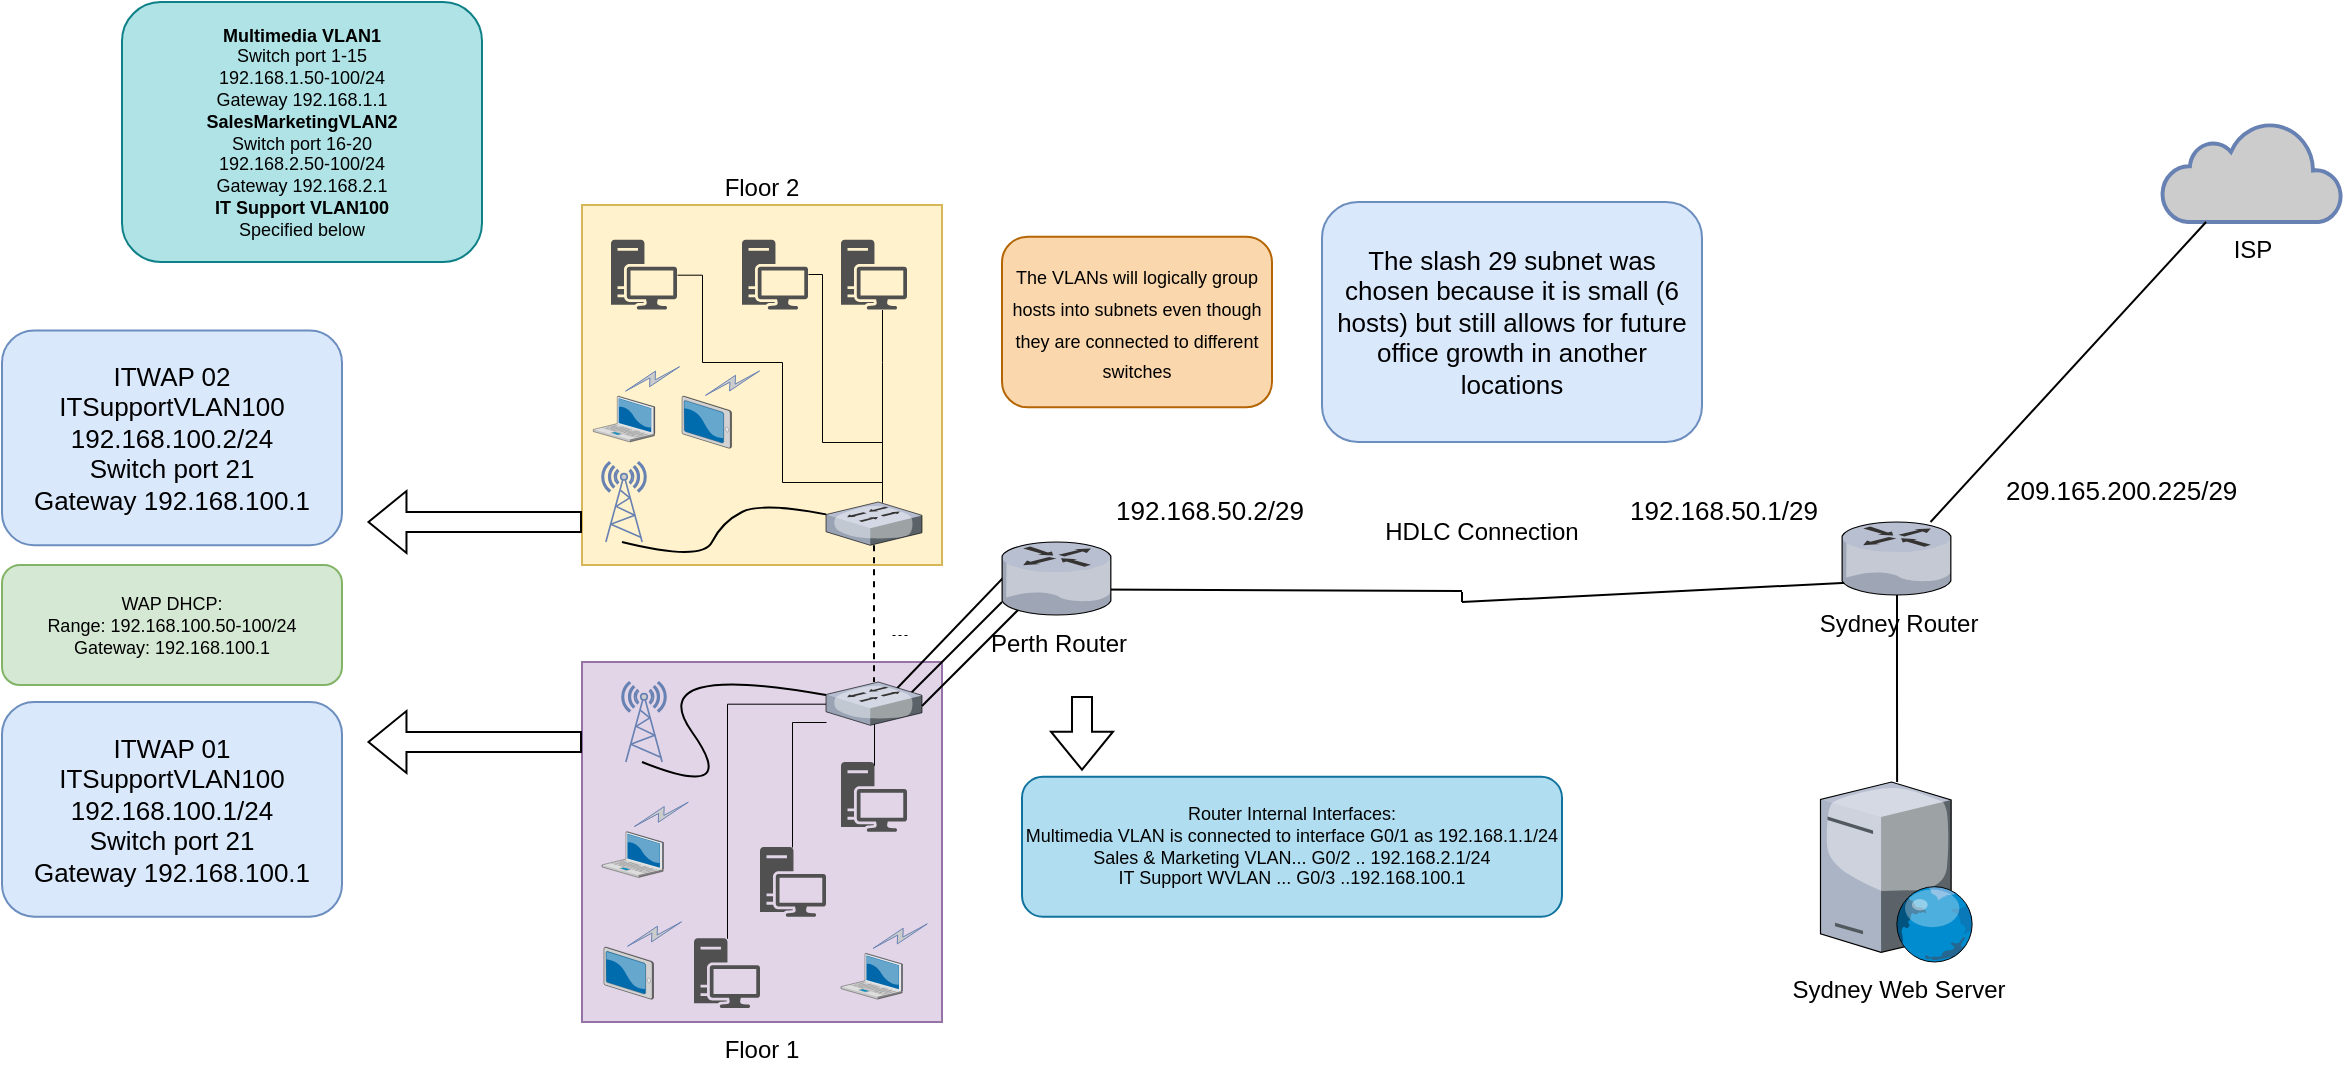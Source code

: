 <mxfile version="17.4.0" type="github">
  <diagram id="7B7-dU7_U9arGdIsB1Jr" name="Page-1">
    <mxGraphModel dx="1541" dy="450" grid="1" gridSize="10" guides="1" tooltips="1" connect="1" arrows="1" fold="1" page="1" pageScale="1" pageWidth="850" pageHeight="1100" math="0" shadow="0">
      <root>
        <mxCell id="0" />
        <mxCell id="1" parent="0" />
        <mxCell id="IoEwdeMXLNU2qVer5Yop-13" value="" style="group" vertex="1" connectable="0" parent="1">
          <mxGeometry x="260" y="330" width="200" height="10" as="geometry" />
        </mxCell>
        <mxCell id="IoEwdeMXLNU2qVer5Yop-14" value="" style="group" vertex="1" connectable="0" parent="IoEwdeMXLNU2qVer5Yop-13">
          <mxGeometry x="-184.211" width="384.211" height="10" as="geometry" />
        </mxCell>
        <mxCell id="IoEwdeMXLNU2qVer5Yop-10" value="" style="endArrow=none;html=1;rounded=0;fontColor=#000000;" edge="1" parent="IoEwdeMXLNU2qVer5Yop-14">
          <mxGeometry width="50" height="50" relative="1" as="geometry">
            <mxPoint y="3.744" as="sourcePoint" />
            <mxPoint x="184.211" y="4.5" as="targetPoint" />
          </mxGeometry>
        </mxCell>
        <mxCell id="IoEwdeMXLNU2qVer5Yop-12" value="" style="endArrow=none;html=1;rounded=0;fontColor=#000000;" edge="1" parent="IoEwdeMXLNU2qVer5Yop-14">
          <mxGeometry width="50" height="50" relative="1" as="geometry">
            <mxPoint x="184.211" y="10" as="sourcePoint" />
            <mxPoint x="384.211" as="targetPoint" />
          </mxGeometry>
        </mxCell>
        <mxCell id="IoEwdeMXLNU2qVer5Yop-11" value="" style="endArrow=none;html=1;rounded=0;fontColor=#000000;" edge="1" parent="IoEwdeMXLNU2qVer5Yop-13">
          <mxGeometry width="50" height="50" relative="1" as="geometry">
            <mxPoint y="5" as="sourcePoint" />
            <mxPoint y="10" as="targetPoint" />
          </mxGeometry>
        </mxCell>
        <mxCell id="IoEwdeMXLNU2qVer5Yop-17" value="Floor 2" style="whiteSpace=wrap;html=1;aspect=fixed;strokeColor=#d6b656;fillColor=#fff2cc;labelPosition=center;verticalLabelPosition=top;align=center;verticalAlign=bottom;" vertex="1" parent="1">
          <mxGeometry x="-180" y="141.5" width="180" height="180" as="geometry" />
        </mxCell>
        <mxCell id="IoEwdeMXLNU2qVer5Yop-72" value="" style="sketch=0;pointerEvents=1;shadow=0;dashed=0;html=1;strokeColor=none;fillColor=#505050;labelPosition=center;verticalLabelPosition=bottom;verticalAlign=top;outlineConnect=0;align=center;shape=mxgraph.office.devices.workstation;rounded=1;glass=0;fontSize=9;fontColor=#000000;" vertex="1" parent="IoEwdeMXLNU2qVer5Yop-17">
          <mxGeometry x="80" y="17.35" width="33" height="34.87" as="geometry" />
        </mxCell>
        <mxCell id="IoEwdeMXLNU2qVer5Yop-18" value="Floor 1" style="whiteSpace=wrap;html=1;aspect=fixed;strokeColor=#9673a6;fillColor=#e1d5e7;labelPosition=center;verticalLabelPosition=bottom;align=center;verticalAlign=top;" vertex="1" parent="1">
          <mxGeometry x="-180" y="370" width="180" height="180" as="geometry" />
        </mxCell>
        <mxCell id="IoEwdeMXLNU2qVer5Yop-27" value="" style="endArrow=none;html=1;rounded=0;fontSize=13;fontColor=#000000;" edge="1" parent="1">
          <mxGeometry width="50" height="50" relative="1" as="geometry">
            <mxPoint x="-20" y="390" as="sourcePoint" />
            <mxPoint x="30" y="340" as="targetPoint" />
          </mxGeometry>
        </mxCell>
        <mxCell id="IoEwdeMXLNU2qVer5Yop-1" value="ISP" style="html=1;outlineConnect=0;fillColor=#CCCCCC;strokeColor=#6881B3;gradientColor=none;gradientDirection=north;strokeWidth=2;shape=mxgraph.networks.cloud;fontColor=#000000;labelPosition=center;verticalLabelPosition=bottom;align=center;verticalAlign=top;" vertex="1" parent="1">
          <mxGeometry x="610" y="100" width="90" height="50" as="geometry" />
        </mxCell>
        <mxCell id="IoEwdeMXLNU2qVer5Yop-8" style="edgeStyle=orthogonalEdgeStyle;rounded=0;orthogonalLoop=1;jettySize=auto;html=1;fontColor=#000000;endArrow=none;endFill=0;" edge="1" parent="1" source="IoEwdeMXLNU2qVer5Yop-5" target="IoEwdeMXLNU2qVer5Yop-7">
          <mxGeometry relative="1" as="geometry" />
        </mxCell>
        <mxCell id="IoEwdeMXLNU2qVer5Yop-7" value="Sydney Web Server" style="verticalLabelPosition=bottom;sketch=0;aspect=fixed;html=1;verticalAlign=top;strokeColor=none;align=center;outlineConnect=0;shape=mxgraph.citrix.web_server;fontColor=#000000;" vertex="1" parent="1">
          <mxGeometry x="439.25" y="430" width="76.5" height="90" as="geometry" />
        </mxCell>
        <mxCell id="IoEwdeMXLNU2qVer5Yop-15" value="" style="endArrow=none;html=1;rounded=0;fontColor=#000000;" edge="1" parent="1" source="IoEwdeMXLNU2qVer5Yop-5" target="IoEwdeMXLNU2qVer5Yop-1">
          <mxGeometry width="50" height="50" relative="1" as="geometry">
            <mxPoint x="340" y="450" as="sourcePoint" />
            <mxPoint x="390" y="400" as="targetPoint" />
          </mxGeometry>
        </mxCell>
        <mxCell id="IoEwdeMXLNU2qVer5Yop-6" value="" style="shape=image;html=1;verticalAlign=top;verticalLabelPosition=bottom;labelBackgroundColor=#ffffff;imageAspect=0;aspect=fixed;image=https://cdn2.iconfinder.com/data/icons/whcompare-isometric-web-hosting-servers/50/firewall-128.png;fontColor=#000000;" vertex="1" parent="1">
          <mxGeometry x="471.5" y="270" width="65" height="65" as="geometry" />
        </mxCell>
        <mxCell id="IoEwdeMXLNU2qVer5Yop-5" value="Sydney Router" style="verticalLabelPosition=bottom;sketch=0;aspect=fixed;html=1;verticalAlign=top;strokeColor=none;align=center;outlineConnect=0;shape=mxgraph.citrix.router;fontColor=#000000;" vertex="1" parent="1">
          <mxGeometry x="450" y="300" width="55" height="36.5" as="geometry" />
        </mxCell>
        <mxCell id="IoEwdeMXLNU2qVer5Yop-19" value="HDLC Connection" style="text;html=1;strokeColor=none;fillColor=none;align=center;verticalAlign=middle;whiteSpace=wrap;rounded=0;fontColor=#000000;" vertex="1" parent="1">
          <mxGeometry x="210" y="290" width="120" height="30" as="geometry" />
        </mxCell>
        <mxCell id="IoEwdeMXLNU2qVer5Yop-23" value="&lt;span style=&quot;font-size: 13px; line-height: 120%; font-family: &amp;quot;calibri&amp;quot;, sans-serif; color: black;&quot;&gt;209.165.200.225/29&lt;/span&gt;" style="text;whiteSpace=wrap;html=1;fontColor=#000000;fontSize=13;" vertex="1" parent="1">
          <mxGeometry x="530" y="270" width="130" height="30" as="geometry" />
        </mxCell>
        <mxCell id="IoEwdeMXLNU2qVer5Yop-24" value="192.168.50.1/29" style="text;whiteSpace=wrap;html=1;fontColor=#000000;fontSize=13;" vertex="1" parent="1">
          <mxGeometry x="341.5" y="280" width="130" height="30" as="geometry" />
        </mxCell>
        <mxCell id="IoEwdeMXLNU2qVer5Yop-25" value="192.168.50.2/29" style="text;whiteSpace=wrap;html=1;fontColor=#000000;fontSize=13;" vertex="1" parent="1">
          <mxGeometry x="85" y="280" width="130" height="30" as="geometry" />
        </mxCell>
        <mxCell id="IoEwdeMXLNU2qVer5Yop-26" value="The slash 29 subnet was chosen because it is small (6 hosts) but still allows for future office growth in another locations" style="rounded=1;whiteSpace=wrap;html=1;fontSize=13;strokeColor=#6c8ebf;fillColor=#dae8fc;" vertex="1" parent="1">
          <mxGeometry x="190" y="140" width="190" height="120" as="geometry" />
        </mxCell>
        <mxCell id="IoEwdeMXLNU2qVer5Yop-28" value="" style="endArrow=none;html=1;rounded=0;fontSize=13;fontColor=#000000;dashed=1;" edge="1" parent="1" source="IoEwdeMXLNU2qVer5Yop-21" target="IoEwdeMXLNU2qVer5Yop-20">
          <mxGeometry width="50" height="50" relative="1" as="geometry">
            <mxPoint x="-30" y="300" as="sourcePoint" />
            <mxPoint x="40" y="350" as="targetPoint" />
          </mxGeometry>
        </mxCell>
        <mxCell id="IoEwdeMXLNU2qVer5Yop-74" style="edgeStyle=orthogonalEdgeStyle;rounded=0;jumpSize=6;orthogonalLoop=1;jettySize=auto;html=1;fontSize=9;fontColor=#000000;endArrow=none;endFill=0;strokeWidth=0.5;" edge="1" parent="1" source="IoEwdeMXLNU2qVer5Yop-21" target="IoEwdeMXLNU2qVer5Yop-72">
          <mxGeometry relative="1" as="geometry">
            <Array as="points">
              <mxPoint x="-30" y="260" />
              <mxPoint x="-60" y="260" />
              <mxPoint x="-60" y="176" />
            </Array>
          </mxGeometry>
        </mxCell>
        <mxCell id="IoEwdeMXLNU2qVer5Yop-21" value="" style="verticalLabelPosition=bottom;sketch=0;aspect=fixed;html=1;verticalAlign=top;strokeColor=none;align=center;outlineConnect=0;shape=mxgraph.citrix.switch;fontColor=#000000;" vertex="1" parent="1">
          <mxGeometry x="-58" y="290" width="48" height="21.65" as="geometry" />
        </mxCell>
        <mxCell id="IoEwdeMXLNU2qVer5Yop-30" value="" style="fontColor=#0066CC;verticalAlign=top;verticalLabelPosition=bottom;labelPosition=center;align=center;html=1;outlineConnect=0;fillColor=#CCCCCC;strokeColor=#6881B3;gradientColor=none;gradientDirection=north;strokeWidth=2;shape=mxgraph.networks.radio_tower;fontSize=13;" vertex="1" parent="1">
          <mxGeometry x="-160" y="380" width="22" height="40" as="geometry" />
        </mxCell>
        <mxCell id="IoEwdeMXLNU2qVer5Yop-34" value="" style="curved=1;endArrow=none;html=1;rounded=0;fontSize=13;fontColor=#000000;endFill=0;" edge="1" parent="1" target="IoEwdeMXLNU2qVer5Yop-20">
          <mxGeometry width="50" height="50" relative="1" as="geometry">
            <mxPoint x="-150" y="420" as="sourcePoint" />
            <mxPoint x="-100" y="370" as="targetPoint" />
            <Array as="points">
              <mxPoint x="-100" y="440" />
              <mxPoint x="-150" y="370" />
            </Array>
          </mxGeometry>
        </mxCell>
        <mxCell id="IoEwdeMXLNU2qVer5Yop-35" value="" style="fontColor=#0066CC;verticalAlign=top;verticalLabelPosition=bottom;labelPosition=center;align=center;html=1;outlineConnect=0;fillColor=#CCCCCC;strokeColor=#6881B3;gradientColor=none;gradientDirection=north;strokeWidth=2;shape=mxgraph.networks.radio_tower;fontSize=13;" vertex="1" parent="1">
          <mxGeometry x="-170" y="270" width="22" height="40" as="geometry" />
        </mxCell>
        <mxCell id="IoEwdeMXLNU2qVer5Yop-37" value="" style="curved=1;endArrow=none;html=1;rounded=0;fontSize=13;fontColor=#000000;endFill=0;" edge="1" parent="1" target="IoEwdeMXLNU2qVer5Yop-21">
          <mxGeometry width="50" height="50" relative="1" as="geometry">
            <mxPoint x="-160" y="310" as="sourcePoint" />
            <mxPoint x="-110" y="260" as="targetPoint" />
            <Array as="points">
              <mxPoint x="-120" y="320" />
              <mxPoint x="-110" y="300" />
              <mxPoint x="-90" y="290" />
            </Array>
          </mxGeometry>
        </mxCell>
        <mxCell id="IoEwdeMXLNU2qVer5Yop-39" value="ITWAP 01&lt;br&gt;&lt;div&gt;ITSupportVLAN100&lt;/div&gt;&lt;div&gt;192.168.100.1/24&lt;/div&gt;&lt;div&gt;Switch port 21&lt;/div&gt;&lt;div&gt;Gateway 192.168.100.1&lt;br&gt;&lt;/div&gt;" style="rounded=1;whiteSpace=wrap;html=1;fontSize=13;strokeColor=#6c8ebf;fillColor=#dae8fc;" vertex="1" parent="1">
          <mxGeometry x="-470" y="390" width="170" height="107.37" as="geometry" />
        </mxCell>
        <mxCell id="IoEwdeMXLNU2qVer5Yop-40" value="" style="shape=flexArrow;endArrow=classic;html=1;rounded=0;fontSize=13;fontColor=#000000;exitX=0.33;exitY=0.5;exitDx=0;exitDy=0;exitPerimeter=0;" edge="1" parent="1">
          <mxGeometry width="50" height="50" relative="1" as="geometry">
            <mxPoint x="-180.0" y="410" as="sourcePoint" />
            <mxPoint x="-287.26" y="410" as="targetPoint" />
          </mxGeometry>
        </mxCell>
        <mxCell id="IoEwdeMXLNU2qVer5Yop-46" value="ITWAP 02&lt;br&gt;&lt;div&gt;ITSupportVLAN100&lt;/div&gt;&lt;div&gt;192.168.100.2/24&lt;/div&gt;&lt;div&gt;Switch port 21&lt;/div&gt;&lt;div&gt;Gateway 192.168.100.1&lt;br&gt;&lt;/div&gt;" style="rounded=1;whiteSpace=wrap;html=1;fontSize=13;strokeColor=#6c8ebf;fillColor=#dae8fc;" vertex="1" parent="1">
          <mxGeometry x="-470" y="204.28" width="170" height="107.37" as="geometry" />
        </mxCell>
        <mxCell id="IoEwdeMXLNU2qVer5Yop-47" value="" style="shape=flexArrow;endArrow=classic;html=1;rounded=0;fontSize=13;fontColor=#000000;exitX=0.33;exitY=0.5;exitDx=0;exitDy=0;exitPerimeter=0;" edge="1" parent="1">
          <mxGeometry width="50" height="50" relative="1" as="geometry">
            <mxPoint x="-180.0" y="300" as="sourcePoint" />
            <mxPoint x="-287.26" y="300" as="targetPoint" />
          </mxGeometry>
        </mxCell>
        <mxCell id="IoEwdeMXLNU2qVer5Yop-50" value="&lt;div&gt;WAP DHCP:&lt;/div&gt;&lt;div&gt;Range: 192.168.100.50-100/24&lt;/div&gt;&lt;div&gt;Gateway: 192.168.100.1&lt;br&gt;&lt;/div&gt;" style="rounded=1;whiteSpace=wrap;html=1;fontSize=9;strokeColor=#82b366;fillColor=#d5e8d4;" vertex="1" parent="1">
          <mxGeometry x="-470" y="321.5" width="170" height="60" as="geometry" />
        </mxCell>
        <mxCell id="IoEwdeMXLNU2qVer5Yop-51" value="&lt;div&gt;Router Internal Interfaces:&lt;/div&gt;&lt;div&gt;Multimedia VLAN is connected to interface G0/1 as 192.168.1.1/24&lt;/div&gt;&lt;div&gt;Sales &amp;amp; Marketing VLAN... G0/2 .. 192.168.2.1/24&lt;/div&gt;&lt;div&gt;IT Support WVLAN ... G0/3 ..192.168.100.1&lt;br&gt;&lt;/div&gt;" style="text;html=1;strokeColor=#10739e;fillColor=#b1ddf0;align=center;verticalAlign=middle;whiteSpace=wrap;rounded=1;fontSize=9;glass=0;shadow=0;sketch=0;" vertex="1" parent="1">
          <mxGeometry x="40" y="427.37" width="270" height="70" as="geometry" />
        </mxCell>
        <mxCell id="IoEwdeMXLNU2qVer5Yop-52" value="" style="shape=flexArrow;endArrow=classic;html=1;rounded=0;fontSize=13;fontColor=#000000;" edge="1" parent="1">
          <mxGeometry width="50" height="50" relative="1" as="geometry">
            <mxPoint x="70" y="387" as="sourcePoint" />
            <mxPoint x="70" y="424.37" as="targetPoint" />
          </mxGeometry>
        </mxCell>
        <mxCell id="IoEwdeMXLNU2qVer5Yop-54" style="edgeStyle=orthogonalEdgeStyle;rounded=0;orthogonalLoop=1;jettySize=auto;html=1;fontSize=9;fontColor=#000000;endArrow=none;endFill=0;strokeWidth=0.5;" edge="1" parent="1" source="IoEwdeMXLNU2qVer5Yop-53" target="IoEwdeMXLNU2qVer5Yop-21">
          <mxGeometry relative="1" as="geometry">
            <Array as="points">
              <mxPoint x="-30" y="220" />
              <mxPoint x="-30" y="220" />
            </Array>
          </mxGeometry>
        </mxCell>
        <mxCell id="IoEwdeMXLNU2qVer5Yop-53" value="" style="sketch=0;pointerEvents=1;shadow=0;dashed=0;html=1;strokeColor=none;fillColor=#505050;labelPosition=center;verticalLabelPosition=bottom;verticalAlign=top;outlineConnect=0;align=center;shape=mxgraph.office.devices.workstation;rounded=1;glass=0;fontSize=9;fontColor=#000000;" vertex="1" parent="1">
          <mxGeometry x="-50.5" y="158.85" width="33" height="34.87" as="geometry" />
        </mxCell>
        <mxCell id="IoEwdeMXLNU2qVer5Yop-55" value="" style="verticalLabelPosition=bottom;sketch=0;aspect=fixed;html=1;verticalAlign=top;strokeColor=none;align=center;outlineConnect=0;shape=mxgraph.citrix.tablet_2;rounded=1;shadow=0;glass=0;fontSize=9;fontColor=#000000;" vertex="1" parent="1">
          <mxGeometry x="-130" y="237.11" width="24.79" height="26" as="geometry" />
        </mxCell>
        <mxCell id="IoEwdeMXLNU2qVer5Yop-56" value="" style="verticalLabelPosition=bottom;sketch=0;aspect=fixed;html=1;verticalAlign=top;strokeColor=none;align=center;outlineConnect=0;shape=mxgraph.citrix.laptop_2;rounded=1;shadow=0;glass=0;fontSize=9;fontColor=#000000;" vertex="1" parent="1">
          <mxGeometry x="-174.35" y="237.11" width="30.7" height="22.89" as="geometry" />
        </mxCell>
        <mxCell id="IoEwdeMXLNU2qVer5Yop-61" value="" style="html=1;outlineConnect=0;fillColor=#CCCCCC;strokeColor=#6881B3;gradientColor=none;gradientDirection=north;strokeWidth=0.5;shape=mxgraph.networks.comm_link_edge;html=1;rounded=0;fontSize=9;fontColor=#000000;endArrow=none;endFill=0;exitX=0.667;exitY=0.389;exitDx=0;exitDy=0;exitPerimeter=0;entryX=0.278;entryY=0.444;entryDx=0;entryDy=0;entryPerimeter=0;" edge="1" parent="1" target="IoEwdeMXLNU2qVer5Yop-17">
          <mxGeometry width="100" height="100" relative="1" as="geometry">
            <mxPoint x="-160.0" y="235.01" as="sourcePoint" />
            <mxPoint x="-140.06" y="224.99" as="targetPoint" />
          </mxGeometry>
        </mxCell>
        <mxCell id="IoEwdeMXLNU2qVer5Yop-62" value="" style="html=1;outlineConnect=0;fillColor=#CCCCCC;strokeColor=#6881B3;gradientColor=none;gradientDirection=north;strokeWidth=0.5;shape=mxgraph.networks.comm_link_edge;html=1;rounded=0;fontSize=9;fontColor=#000000;endArrow=none;endFill=0;exitX=0.667;exitY=0.389;exitDx=0;exitDy=0;exitPerimeter=0;entryX=0.278;entryY=0.444;entryDx=0;entryDy=0;entryPerimeter=0;" edge="1" parent="1">
          <mxGeometry width="100" height="100" relative="1" as="geometry">
            <mxPoint x="-120" y="237.11" as="sourcePoint" />
            <mxPoint x="-89.96" y="223.52" as="targetPoint" />
          </mxGeometry>
        </mxCell>
        <mxCell id="IoEwdeMXLNU2qVer5Yop-63" style="edgeStyle=orthogonalEdgeStyle;rounded=0;orthogonalLoop=1;jettySize=auto;html=1;exitX=0.75;exitY=1;exitDx=0;exitDy=0;dashed=1;fontSize=9;fontColor=#000000;endArrow=none;endFill=0;strokeWidth=0.5;" edge="1" parent="1">
          <mxGeometry relative="1" as="geometry">
            <mxPoint x="-17.5" y="356.5" as="sourcePoint" />
            <mxPoint x="-24.968" y="356.5" as="targetPoint" />
          </mxGeometry>
        </mxCell>
        <mxCell id="IoEwdeMXLNU2qVer5Yop-64" value="" style="endArrow=none;html=1;rounded=0;fontSize=13;fontColor=#000000;entryX=0.151;entryY=0.104;entryDx=0;entryDy=0;entryPerimeter=0;" edge="1" parent="1">
          <mxGeometry width="50" height="50" relative="1" as="geometry">
            <mxPoint x="-30" y="391.0" as="sourcePoint" />
            <mxPoint x="38.305" y="319.796" as="targetPoint" />
          </mxGeometry>
        </mxCell>
        <mxCell id="IoEwdeMXLNU2qVer5Yop-86" style="edgeStyle=orthogonalEdgeStyle;rounded=0;jumpSize=6;orthogonalLoop=1;jettySize=auto;html=1;fontSize=9;fontColor=#000000;endArrow=none;endFill=0;strokeWidth=0.5;" edge="1" parent="1" source="IoEwdeMXLNU2qVer5Yop-20" target="IoEwdeMXLNU2qVer5Yop-77">
          <mxGeometry relative="1" as="geometry" />
        </mxCell>
        <mxCell id="IoEwdeMXLNU2qVer5Yop-88" style="edgeStyle=orthogonalEdgeStyle;rounded=0;jumpSize=6;orthogonalLoop=1;jettySize=auto;html=1;fontSize=9;fontColor=#000000;endArrow=none;endFill=0;strokeWidth=0.5;" edge="1" parent="1" source="IoEwdeMXLNU2qVer5Yop-20" target="IoEwdeMXLNU2qVer5Yop-78">
          <mxGeometry relative="1" as="geometry" />
        </mxCell>
        <mxCell id="IoEwdeMXLNU2qVer5Yop-20" value="" style="verticalLabelPosition=bottom;sketch=0;aspect=fixed;html=1;verticalAlign=top;strokeColor=none;align=center;outlineConnect=0;shape=mxgraph.citrix.switch;fontColor=#000000;" vertex="1" parent="1">
          <mxGeometry x="-58" y="380" width="48" height="21.65" as="geometry" />
        </mxCell>
        <mxCell id="IoEwdeMXLNU2qVer5Yop-66" value="" style="endArrow=none;html=1;rounded=0;fontSize=13;fontColor=#000000;" edge="1" parent="1">
          <mxGeometry width="50" height="50" relative="1" as="geometry">
            <mxPoint x="-10" y="392.0" as="sourcePoint" />
            <mxPoint x="40" y="342.0" as="targetPoint" />
          </mxGeometry>
        </mxCell>
        <mxCell id="IoEwdeMXLNU2qVer5Yop-9" value="&lt;div&gt;Perth Router&lt;/div&gt;" style="verticalLabelPosition=bottom;sketch=0;aspect=fixed;html=1;verticalAlign=top;strokeColor=none;align=center;outlineConnect=0;shape=mxgraph.citrix.router;fontColor=#000000;" vertex="1" parent="1">
          <mxGeometry x="30" y="310" width="55" height="36.5" as="geometry" />
        </mxCell>
        <mxCell id="IoEwdeMXLNU2qVer5Yop-71" style="edgeStyle=orthogonalEdgeStyle;rounded=0;orthogonalLoop=1;jettySize=auto;html=1;fontSize=9;fontColor=#000000;endArrow=none;endFill=0;strokeWidth=0.5;jumpSize=6;" edge="1" parent="1" source="IoEwdeMXLNU2qVer5Yop-68">
          <mxGeometry relative="1" as="geometry">
            <mxPoint x="-30" y="280" as="targetPoint" />
            <Array as="points">
              <mxPoint x="-120" y="176" />
              <mxPoint x="-120" y="220" />
              <mxPoint x="-80" y="220" />
              <mxPoint x="-80" y="280" />
            </Array>
          </mxGeometry>
        </mxCell>
        <mxCell id="IoEwdeMXLNU2qVer5Yop-68" value="" style="sketch=0;pointerEvents=1;shadow=0;dashed=0;html=1;strokeColor=none;fillColor=#505050;labelPosition=center;verticalLabelPosition=bottom;verticalAlign=top;outlineConnect=0;align=center;shape=mxgraph.office.devices.workstation;rounded=1;glass=0;fontSize=9;fontColor=#000000;" vertex="1" parent="1">
          <mxGeometry x="-165.5" y="158.85" width="33" height="34.87" as="geometry" />
        </mxCell>
        <mxCell id="IoEwdeMXLNU2qVer5Yop-75" value="&lt;font style=&quot;font-size: 9px&quot;&gt;The VLANs will logically group hosts into subnets even though they are connected to different switches&lt;/font&gt;" style="rounded=1;whiteSpace=wrap;html=1;fontSize=13;strokeColor=#b46504;fillColor=#fad7ac;" vertex="1" parent="1">
          <mxGeometry x="30" y="157.37" width="135" height="85.26" as="geometry" />
        </mxCell>
        <mxCell id="IoEwdeMXLNU2qVer5Yop-76" value="" style="sketch=0;pointerEvents=1;shadow=0;dashed=0;html=1;strokeColor=none;fillColor=#505050;labelPosition=center;verticalLabelPosition=bottom;verticalAlign=top;outlineConnect=0;align=center;shape=mxgraph.office.devices.workstation;rounded=1;glass=0;fontSize=9;fontColor=#000000;" vertex="1" parent="1">
          <mxGeometry x="-91" y="462.5" width="33" height="34.87" as="geometry" />
        </mxCell>
        <mxCell id="IoEwdeMXLNU2qVer5Yop-77" value="" style="sketch=0;pointerEvents=1;shadow=0;dashed=0;html=1;strokeColor=none;fillColor=#505050;labelPosition=center;verticalLabelPosition=bottom;verticalAlign=top;outlineConnect=0;align=center;shape=mxgraph.office.devices.workstation;rounded=1;glass=0;fontSize=9;fontColor=#000000;" vertex="1" parent="1">
          <mxGeometry x="-50.5" y="420" width="33" height="34.87" as="geometry" />
        </mxCell>
        <mxCell id="IoEwdeMXLNU2qVer5Yop-78" value="" style="sketch=0;pointerEvents=1;shadow=0;dashed=0;html=1;strokeColor=none;fillColor=#505050;labelPosition=center;verticalLabelPosition=bottom;verticalAlign=top;outlineConnect=0;align=center;shape=mxgraph.office.devices.workstation;rounded=1;glass=0;fontSize=9;fontColor=#000000;" vertex="1" parent="1">
          <mxGeometry x="-124" y="508.14" width="33" height="34.87" as="geometry" />
        </mxCell>
        <mxCell id="IoEwdeMXLNU2qVer5Yop-79" value="" style="verticalLabelPosition=bottom;sketch=0;aspect=fixed;html=1;verticalAlign=top;strokeColor=none;align=center;outlineConnect=0;shape=mxgraph.citrix.tablet_2;rounded=1;shadow=0;glass=0;fontSize=9;fontColor=#000000;" vertex="1" parent="1">
          <mxGeometry x="-169.02" y="512.58" width="24.79" height="26" as="geometry" />
        </mxCell>
        <mxCell id="IoEwdeMXLNU2qVer5Yop-80" value="" style="verticalLabelPosition=bottom;sketch=0;aspect=fixed;html=1;verticalAlign=top;strokeColor=none;align=center;outlineConnect=0;shape=mxgraph.citrix.laptop_2;rounded=1;shadow=0;glass=0;fontSize=9;fontColor=#000000;" vertex="1" parent="1">
          <mxGeometry x="-170" y="454.85" width="30.7" height="22.89" as="geometry" />
        </mxCell>
        <mxCell id="IoEwdeMXLNU2qVer5Yop-81" value="" style="html=1;outlineConnect=0;fillColor=#CCCCCC;strokeColor=#6881B3;gradientColor=none;gradientDirection=north;strokeWidth=0.5;shape=mxgraph.networks.comm_link_edge;html=1;rounded=0;fontSize=9;fontColor=#000000;endArrow=none;endFill=0;exitX=0.667;exitY=0.389;exitDx=0;exitDy=0;exitPerimeter=0;entryX=0.278;entryY=0.444;entryDx=0;entryDy=0;entryPerimeter=0;" edge="1" parent="1">
          <mxGeometry width="100" height="100" relative="1" as="geometry">
            <mxPoint x="-155.65" y="452.75" as="sourcePoint" />
            <mxPoint x="-125.61" y="439.16" as="targetPoint" />
          </mxGeometry>
        </mxCell>
        <mxCell id="IoEwdeMXLNU2qVer5Yop-82" value="" style="html=1;outlineConnect=0;fillColor=#CCCCCC;strokeColor=#6881B3;gradientColor=none;gradientDirection=north;strokeWidth=0.5;shape=mxgraph.networks.comm_link_edge;html=1;rounded=0;fontSize=9;fontColor=#000000;endArrow=none;endFill=0;exitX=0.667;exitY=0.389;exitDx=0;exitDy=0;exitPerimeter=0;entryX=0.278;entryY=0.444;entryDx=0;entryDy=0;entryPerimeter=0;" edge="1" parent="1">
          <mxGeometry width="100" height="100" relative="1" as="geometry">
            <mxPoint x="-159.02" y="512.58" as="sourcePoint" />
            <mxPoint x="-128.98" y="498.99" as="targetPoint" />
          </mxGeometry>
        </mxCell>
        <mxCell id="IoEwdeMXLNU2qVer5Yop-84" value="" style="verticalLabelPosition=bottom;sketch=0;aspect=fixed;html=1;verticalAlign=top;strokeColor=none;align=center;outlineConnect=0;shape=mxgraph.citrix.laptop_2;rounded=1;shadow=0;glass=0;fontSize=9;fontColor=#000000;" vertex="1" parent="1">
          <mxGeometry x="-50.5" y="515.69" width="30.7" height="22.89" as="geometry" />
        </mxCell>
        <mxCell id="IoEwdeMXLNU2qVer5Yop-85" value="" style="html=1;outlineConnect=0;fillColor=#CCCCCC;strokeColor=#6881B3;gradientColor=none;gradientDirection=north;strokeWidth=0.5;shape=mxgraph.networks.comm_link_edge;html=1;rounded=0;fontSize=9;fontColor=#000000;endArrow=none;endFill=0;exitX=0.667;exitY=0.389;exitDx=0;exitDy=0;exitPerimeter=0;entryX=0.278;entryY=0.444;entryDx=0;entryDy=0;entryPerimeter=0;" edge="1" parent="1">
          <mxGeometry width="100" height="100" relative="1" as="geometry">
            <mxPoint x="-36.15" y="513.59" as="sourcePoint" />
            <mxPoint x="-6.11" y="500" as="targetPoint" />
          </mxGeometry>
        </mxCell>
        <mxCell id="IoEwdeMXLNU2qVer5Yop-87" style="edgeStyle=orthogonalEdgeStyle;rounded=0;jumpSize=6;orthogonalLoop=1;jettySize=auto;html=1;fontSize=9;fontColor=#000000;endArrow=none;endFill=0;strokeWidth=0.5;" edge="1" parent="1" source="IoEwdeMXLNU2qVer5Yop-20" target="IoEwdeMXLNU2qVer5Yop-76">
          <mxGeometry relative="1" as="geometry">
            <Array as="points">
              <mxPoint x="-75" y="400" />
            </Array>
          </mxGeometry>
        </mxCell>
        <mxCell id="IoEwdeMXLNU2qVer5Yop-91" value="&lt;div&gt;&lt;b&gt;Multimedia VLAN1&lt;/b&gt;&lt;/div&gt;&lt;div&gt;Switch port 1-15&lt;/div&gt;&lt;div&gt;192.168.1.50-100/24&lt;/div&gt;&lt;div&gt;Gateway 192.168.1.1&lt;br&gt;&lt;/div&gt;&lt;div&gt;&lt;b&gt;SalesMarketingVLAN2&lt;/b&gt;&lt;/div&gt;&lt;div&gt;Switch port 16-20&lt;br&gt;&lt;/div&gt;&lt;div&gt;192.168.2.50-100/24&lt;/div&gt;&lt;div&gt;Gateway 192.168.2.1&lt;/div&gt;&lt;div&gt;&lt;b&gt;IT Support VLAN100&lt;/b&gt;&lt;/div&gt;&lt;div&gt;Specified below&lt;br&gt;&lt;/div&gt;" style="rounded=1;whiteSpace=wrap;html=1;shadow=0;glass=0;sketch=0;fontSize=9;strokeColor=#0e8088;fillColor=#b0e3e6;" vertex="1" parent="1">
          <mxGeometry x="-410" y="40" width="180" height="130" as="geometry" />
        </mxCell>
      </root>
    </mxGraphModel>
  </diagram>
</mxfile>
